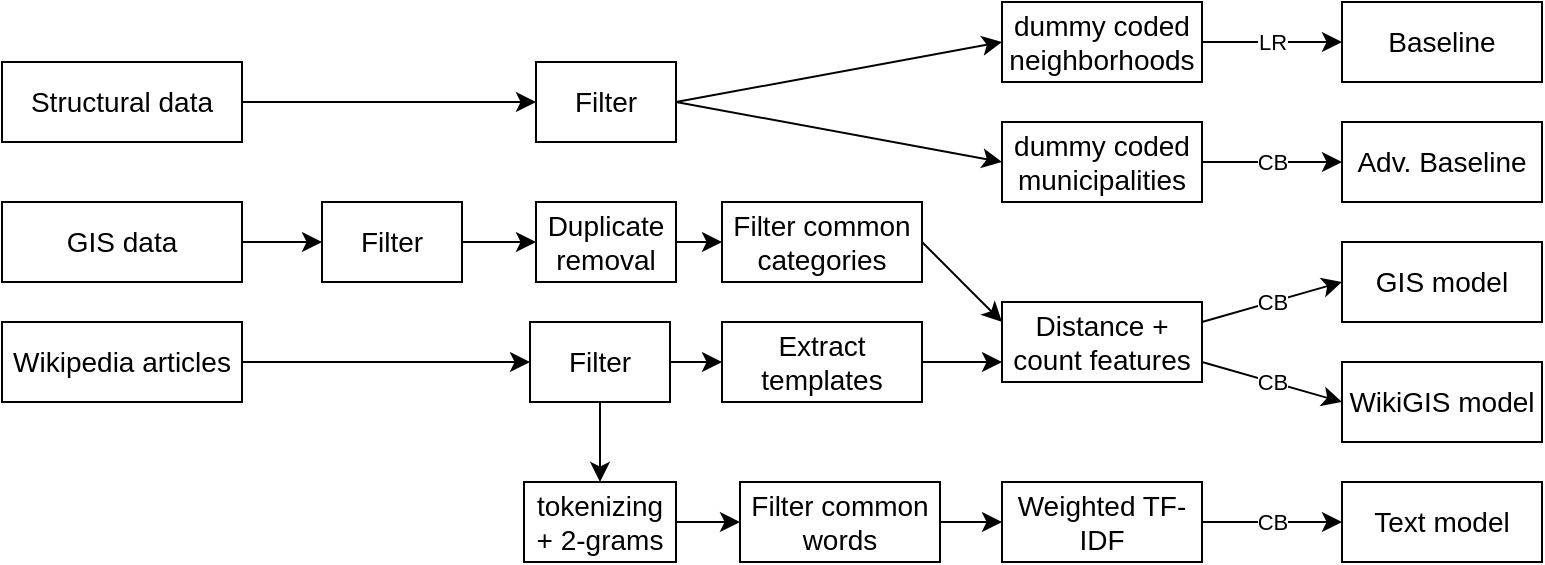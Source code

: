 <mxfile version="14.6.3" type="device"><diagram id="AEu4OToTpadlF901nwck" name="Page-1"><mxGraphModel dx="1886" dy="850" grid="1" gridSize="10" guides="1" tooltips="1" connect="1" arrows="1" fold="1" page="1" pageScale="1" pageWidth="827" pageHeight="1169" math="0" shadow="0"><root><mxCell id="0"/><mxCell id="1" parent="0"/><mxCell id="-Px5TMO3gK1bbDyYNS47-1" value="&lt;font style=&quot;font-size: 14px&quot;&gt;Structural data&lt;/font&gt;" style="rounded=0;whiteSpace=wrap;html=1;" vertex="1" parent="1"><mxGeometry x="80" y="200" width="120" height="40" as="geometry"/></mxCell><mxCell id="-Px5TMO3gK1bbDyYNS47-16" value="" style="edgeStyle=orthogonalEdgeStyle;rounded=0;orthogonalLoop=1;jettySize=auto;html=1;fontSize=11;startSize=6;endSize=7;strokeWidth=1;" edge="1" parent="1" source="-Px5TMO3gK1bbDyYNS47-2" target="-Px5TMO3gK1bbDyYNS47-12"><mxGeometry relative="1" as="geometry"/></mxCell><mxCell id="-Px5TMO3gK1bbDyYNS47-2" value="&lt;font style=&quot;font-size: 14px&quot;&gt;GIS data&lt;br&gt;&lt;/font&gt;" style="rounded=0;whiteSpace=wrap;html=1;" vertex="1" parent="1"><mxGeometry x="80" y="270" width="120" height="40" as="geometry"/></mxCell><mxCell id="-Px5TMO3gK1bbDyYNS47-17" value="" style="edgeStyle=orthogonalEdgeStyle;rounded=0;orthogonalLoop=1;jettySize=auto;html=1;fontSize=11;startSize=6;endSize=7;strokeWidth=1;" edge="1" parent="1" source="-Px5TMO3gK1bbDyYNS47-3" target="-Px5TMO3gK1bbDyYNS47-13"><mxGeometry relative="1" as="geometry"/></mxCell><mxCell id="-Px5TMO3gK1bbDyYNS47-3" value="&lt;font style=&quot;font-size: 14px&quot;&gt;Wikipedia articles&lt;/font&gt;" style="rounded=0;whiteSpace=wrap;html=1;" vertex="1" parent="1"><mxGeometry x="80" y="330" width="120" height="40" as="geometry"/></mxCell><mxCell id="-Px5TMO3gK1bbDyYNS47-10" value="&lt;font style=&quot;font-size: 14px&quot;&gt;Filter&lt;/font&gt;" style="rounded=0;whiteSpace=wrap;html=1;" vertex="1" parent="1"><mxGeometry x="347" y="200" width="70" height="40" as="geometry"/></mxCell><mxCell id="-Px5TMO3gK1bbDyYNS47-11" value="" style="endArrow=classic;html=1;fontSize=11;startSize=6;endSize=7;strokeWidth=1;exitX=1;exitY=0.5;exitDx=0;exitDy=0;entryX=0;entryY=0.5;entryDx=0;entryDy=0;" edge="1" parent="1" source="-Px5TMO3gK1bbDyYNS47-1" target="-Px5TMO3gK1bbDyYNS47-10"><mxGeometry width="50" height="50" relative="1" as="geometry"><mxPoint x="390" y="460" as="sourcePoint"/><mxPoint x="230" y="140" as="targetPoint"/></mxGeometry></mxCell><mxCell id="-Px5TMO3gK1bbDyYNS47-19" value="" style="edgeStyle=orthogonalEdgeStyle;rounded=0;orthogonalLoop=1;jettySize=auto;html=1;fontSize=11;startSize=6;endSize=7;strokeWidth=1;" edge="1" parent="1" source="-Px5TMO3gK1bbDyYNS47-12" target="-Px5TMO3gK1bbDyYNS47-18"><mxGeometry relative="1" as="geometry"/></mxCell><mxCell id="-Px5TMO3gK1bbDyYNS47-12" value="&lt;font style=&quot;font-size: 14px&quot;&gt;Filter&lt;/font&gt;" style="rounded=0;whiteSpace=wrap;html=1;" vertex="1" parent="1"><mxGeometry x="240" y="270" width="70" height="40" as="geometry"/></mxCell><mxCell id="-Px5TMO3gK1bbDyYNS47-22" value="" style="edgeStyle=orthogonalEdgeStyle;rounded=0;orthogonalLoop=1;jettySize=auto;html=1;fontSize=11;startSize=6;endSize=7;strokeWidth=1;" edge="1" parent="1" source="-Px5TMO3gK1bbDyYNS47-13" target="-Px5TMO3gK1bbDyYNS47-21"><mxGeometry relative="1" as="geometry"/></mxCell><mxCell id="-Px5TMO3gK1bbDyYNS47-60" value="" style="edgeStyle=orthogonalEdgeStyle;rounded=0;orthogonalLoop=1;jettySize=auto;html=1;fontSize=11;startSize=6;endSize=7;strokeWidth=1;" edge="1" parent="1" source="-Px5TMO3gK1bbDyYNS47-13" target="-Px5TMO3gK1bbDyYNS47-58"><mxGeometry relative="1" as="geometry"/></mxCell><mxCell id="-Px5TMO3gK1bbDyYNS47-13" value="&lt;font style=&quot;font-size: 14px&quot;&gt;Filter&lt;br&gt;&lt;/font&gt;" style="rounded=0;whiteSpace=wrap;html=1;" vertex="1" parent="1"><mxGeometry x="344" y="330" width="70" height="40" as="geometry"/></mxCell><mxCell id="-Px5TMO3gK1bbDyYNS47-28" value="" style="edgeStyle=orthogonalEdgeStyle;rounded=0;orthogonalLoop=1;jettySize=auto;html=1;fontSize=11;startSize=6;endSize=7;strokeWidth=1;" edge="1" parent="1" source="-Px5TMO3gK1bbDyYNS47-18" target="-Px5TMO3gK1bbDyYNS47-27"><mxGeometry relative="1" as="geometry"/></mxCell><mxCell id="-Px5TMO3gK1bbDyYNS47-18" value="&lt;font style=&quot;font-size: 14px&quot;&gt;Duplicate&lt;br&gt;removal&lt;br&gt;&lt;/font&gt;" style="rounded=0;whiteSpace=wrap;html=1;" vertex="1" parent="1"><mxGeometry x="347" y="270" width="70" height="40" as="geometry"/></mxCell><mxCell id="-Px5TMO3gK1bbDyYNS47-24" value="" style="edgeStyle=orthogonalEdgeStyle;rounded=0;orthogonalLoop=1;jettySize=auto;html=1;fontSize=11;startSize=6;endSize=7;strokeWidth=1;" edge="1" parent="1" source="-Px5TMO3gK1bbDyYNS47-21" target="-Px5TMO3gK1bbDyYNS47-23"><mxGeometry relative="1" as="geometry"/></mxCell><mxCell id="-Px5TMO3gK1bbDyYNS47-21" value="&lt;font style=&quot;font-size: 14px&quot;&gt;tokenizing&lt;br&gt;+ 2-grams&lt;br&gt;&lt;/font&gt;" style="rounded=0;whiteSpace=wrap;html=1;" vertex="1" parent="1"><mxGeometry x="341" y="410" width="76" height="40" as="geometry"/></mxCell><mxCell id="-Px5TMO3gK1bbDyYNS47-23" value="&lt;font style=&quot;font-size: 14px&quot;&gt;Filter common words&lt;br&gt;&lt;/font&gt;" style="rounded=0;whiteSpace=wrap;html=1;" vertex="1" parent="1"><mxGeometry x="449" y="410" width="100" height="40" as="geometry"/></mxCell><mxCell id="-Px5TMO3gK1bbDyYNS47-25" value="&lt;font style=&quot;font-size: 14px&quot;&gt;Weighted TF-IDF&lt;br&gt;&lt;/font&gt;" style="rounded=0;whiteSpace=wrap;html=1;" vertex="1" parent="1"><mxGeometry x="580" y="410" width="100" height="40" as="geometry"/></mxCell><mxCell id="-Px5TMO3gK1bbDyYNS47-27" value="&lt;font style=&quot;font-size: 14px&quot;&gt;Filter common categories&lt;br&gt;&lt;/font&gt;" style="rounded=0;whiteSpace=wrap;html=1;" vertex="1" parent="1"><mxGeometry x="440" y="270" width="100" height="40" as="geometry"/></mxCell><mxCell id="-Px5TMO3gK1bbDyYNS47-29" value="&lt;font style=&quot;font-size: 14px&quot;&gt;Distance + count features&lt;br&gt;&lt;/font&gt;" style="rounded=0;whiteSpace=wrap;html=1;" vertex="1" parent="1"><mxGeometry x="580" y="320" width="100" height="40" as="geometry"/></mxCell><mxCell id="-Px5TMO3gK1bbDyYNS47-34" value="" style="endArrow=classic;html=1;fontSize=11;startSize=6;endSize=7;strokeWidth=1;exitX=1;exitY=0.5;exitDx=0;exitDy=0;entryX=0;entryY=0.5;entryDx=0;entryDy=0;" edge="1" parent="1" source="-Px5TMO3gK1bbDyYNS47-23" target="-Px5TMO3gK1bbDyYNS47-25"><mxGeometry width="50" height="50" relative="1" as="geometry"><mxPoint x="550" y="350" as="sourcePoint"/><mxPoint x="570" y="320" as="targetPoint"/></mxGeometry></mxCell><mxCell id="-Px5TMO3gK1bbDyYNS47-35" value="" style="endArrow=classic;html=1;fontSize=11;startSize=6;endSize=7;strokeWidth=1;exitX=1;exitY=0.5;exitDx=0;exitDy=0;entryX=0;entryY=0.25;entryDx=0;entryDy=0;" edge="1" parent="1" source="-Px5TMO3gK1bbDyYNS47-27" target="-Px5TMO3gK1bbDyYNS47-29"><mxGeometry width="50" height="50" relative="1" as="geometry"><mxPoint x="560" y="360" as="sourcePoint"/><mxPoint x="580" y="330" as="targetPoint"/></mxGeometry></mxCell><mxCell id="-Px5TMO3gK1bbDyYNS47-36" value="&lt;font style=&quot;font-size: 14px&quot;&gt;dummy coded&lt;br&gt;neighborhoods&lt;br&gt;&lt;/font&gt;" style="rounded=0;whiteSpace=wrap;html=1;" vertex="1" parent="1"><mxGeometry x="580" y="170" width="100" height="40" as="geometry"/></mxCell><mxCell id="-Px5TMO3gK1bbDyYNS47-37" value="&lt;font style=&quot;font-size: 14px&quot;&gt;dummy coded&lt;br&gt;municipalities&lt;br&gt;&lt;/font&gt;" style="rounded=0;whiteSpace=wrap;html=1;" vertex="1" parent="1"><mxGeometry x="580" y="230" width="100" height="40" as="geometry"/></mxCell><mxCell id="-Px5TMO3gK1bbDyYNS47-38" value="" style="endArrow=classic;html=1;fontSize=11;startSize=6;endSize=7;strokeWidth=1;exitX=1;exitY=0.5;exitDx=0;exitDy=0;entryX=0;entryY=0.5;entryDx=0;entryDy=0;" edge="1" parent="1" source="-Px5TMO3gK1bbDyYNS47-10" target="-Px5TMO3gK1bbDyYNS47-36"><mxGeometry width="50" height="50" relative="1" as="geometry"><mxPoint x="390" y="430" as="sourcePoint"/><mxPoint x="440" y="380" as="targetPoint"/></mxGeometry></mxCell><mxCell id="-Px5TMO3gK1bbDyYNS47-39" value="" style="endArrow=classic;html=1;fontSize=11;startSize=6;endSize=7;strokeWidth=1;exitX=1;exitY=0.5;exitDx=0;exitDy=0;entryX=0;entryY=0.5;entryDx=0;entryDy=0;" edge="1" parent="1" source="-Px5TMO3gK1bbDyYNS47-10" target="-Px5TMO3gK1bbDyYNS47-37"><mxGeometry width="50" height="50" relative="1" as="geometry"><mxPoint x="459" y="230" as="sourcePoint"/><mxPoint x="590" y="200" as="targetPoint"/></mxGeometry></mxCell><mxCell id="-Px5TMO3gK1bbDyYNS47-41" value="&lt;font style=&quot;font-size: 14px&quot;&gt;Text model&lt;br&gt;&lt;/font&gt;" style="rounded=0;whiteSpace=wrap;html=1;" vertex="1" parent="1"><mxGeometry x="750" y="410" width="100" height="40" as="geometry"/></mxCell><mxCell id="-Px5TMO3gK1bbDyYNS47-43" value="&lt;font style=&quot;font-size: 14px&quot;&gt;GIS model&lt;br&gt;&lt;/font&gt;" style="rounded=0;whiteSpace=wrap;html=1;" vertex="1" parent="1"><mxGeometry x="750" y="290" width="100" height="40" as="geometry"/></mxCell><mxCell id="-Px5TMO3gK1bbDyYNS47-45" value="&lt;font style=&quot;font-size: 14px&quot;&gt;Baseline&lt;br&gt;&lt;/font&gt;" style="rounded=0;whiteSpace=wrap;html=1;" vertex="1" parent="1"><mxGeometry x="750" y="170" width="100" height="40" as="geometry"/></mxCell><mxCell id="-Px5TMO3gK1bbDyYNS47-49" value="CB" style="endArrow=classic;html=1;fontSize=11;startSize=6;endSize=7;strokeWidth=1;exitX=1;exitY=0.5;exitDx=0;exitDy=0;entryX=0;entryY=0.5;entryDx=0;entryDy=0;" edge="1" parent="1" source="-Px5TMO3gK1bbDyYNS47-25" target="-Px5TMO3gK1bbDyYNS47-41"><mxGeometry width="50" height="50" relative="1" as="geometry"><mxPoint x="700" y="450" as="sourcePoint"/><mxPoint x="750" y="400" as="targetPoint"/></mxGeometry></mxCell><mxCell id="-Px5TMO3gK1bbDyYNS47-51" value="CB" style="endArrow=classic;html=1;fontSize=11;startSize=6;endSize=7;strokeWidth=1;exitX=1;exitY=0.75;exitDx=0;exitDy=0;entryX=0;entryY=0.5;entryDx=0;entryDy=0;" edge="1" parent="1" source="-Px5TMO3gK1bbDyYNS47-29" target="-Px5TMO3gK1bbDyYNS47-53"><mxGeometry width="50" height="50" relative="1" as="geometry"><mxPoint x="690" y="380" as="sourcePoint"/><mxPoint x="750" y="350" as="targetPoint"/></mxGeometry></mxCell><mxCell id="-Px5TMO3gK1bbDyYNS47-52" value="CB" style="endArrow=classic;html=1;fontSize=11;startSize=6;endSize=7;strokeWidth=1;exitX=1;exitY=0.25;exitDx=0;exitDy=0;entryX=0;entryY=0.5;entryDx=0;entryDy=0;" edge="1" parent="1" source="-Px5TMO3gK1bbDyYNS47-29" target="-Px5TMO3gK1bbDyYNS47-43"><mxGeometry width="50" height="50" relative="1" as="geometry"><mxPoint x="700" y="390" as="sourcePoint"/><mxPoint x="770" y="410" as="targetPoint"/></mxGeometry></mxCell><mxCell id="-Px5TMO3gK1bbDyYNS47-53" value="&lt;font style=&quot;font-size: 14px&quot;&gt;WikiGIS model&lt;br&gt;&lt;/font&gt;" style="rounded=0;whiteSpace=wrap;html=1;" vertex="1" parent="1"><mxGeometry x="750" y="350" width="100" height="40" as="geometry"/></mxCell><mxCell id="-Px5TMO3gK1bbDyYNS47-54" value="LR" style="endArrow=classic;html=1;fontSize=11;startSize=6;endSize=7;strokeWidth=1;exitX=1;exitY=0.5;exitDx=0;exitDy=0;entryX=0;entryY=0.5;entryDx=0;entryDy=0;" edge="1" parent="1" source="-Px5TMO3gK1bbDyYNS47-36" target="-Px5TMO3gK1bbDyYNS47-45"><mxGeometry width="50" height="50" relative="1" as="geometry"><mxPoint x="690" y="310" as="sourcePoint"/><mxPoint x="760" y="290" as="targetPoint"/></mxGeometry></mxCell><mxCell id="-Px5TMO3gK1bbDyYNS47-55" value="&lt;font style=&quot;font-size: 14px&quot;&gt;Adv. Baseline&lt;br&gt;&lt;/font&gt;" style="rounded=0;whiteSpace=wrap;html=1;" vertex="1" parent="1"><mxGeometry x="750" y="230" width="100" height="40" as="geometry"/></mxCell><mxCell id="-Px5TMO3gK1bbDyYNS47-56" value="CB" style="endArrow=classic;html=1;fontSize=11;startSize=6;endSize=7;strokeWidth=1;exitX=1;exitY=0.5;exitDx=0;exitDy=0;entryX=0;entryY=0.5;entryDx=0;entryDy=0;" edge="1" parent="1" source="-Px5TMO3gK1bbDyYNS47-37" target="-Px5TMO3gK1bbDyYNS47-55"><mxGeometry width="50" height="50" relative="1" as="geometry"><mxPoint x="700" y="450" as="sourcePoint"/><mxPoint x="750" y="400" as="targetPoint"/></mxGeometry></mxCell><mxCell id="-Px5TMO3gK1bbDyYNS47-58" value="&lt;font style=&quot;font-size: 14px&quot;&gt;Extract templates&lt;br&gt;&lt;/font&gt;" style="rounded=0;whiteSpace=wrap;html=1;" vertex="1" parent="1"><mxGeometry x="440" y="330" width="100" height="40" as="geometry"/></mxCell><mxCell id="-Px5TMO3gK1bbDyYNS47-62" value="" style="endArrow=classic;html=1;fontSize=11;startSize=6;endSize=7;strokeWidth=1;exitX=1;exitY=0.5;exitDx=0;exitDy=0;entryX=0;entryY=0.75;entryDx=0;entryDy=0;" edge="1" parent="1" source="-Px5TMO3gK1bbDyYNS47-58" target="-Px5TMO3gK1bbDyYNS47-29"><mxGeometry width="50" height="50" relative="1" as="geometry"><mxPoint x="550" y="290" as="sourcePoint"/><mxPoint x="590" y="340" as="targetPoint"/></mxGeometry></mxCell></root></mxGraphModel></diagram></mxfile>
